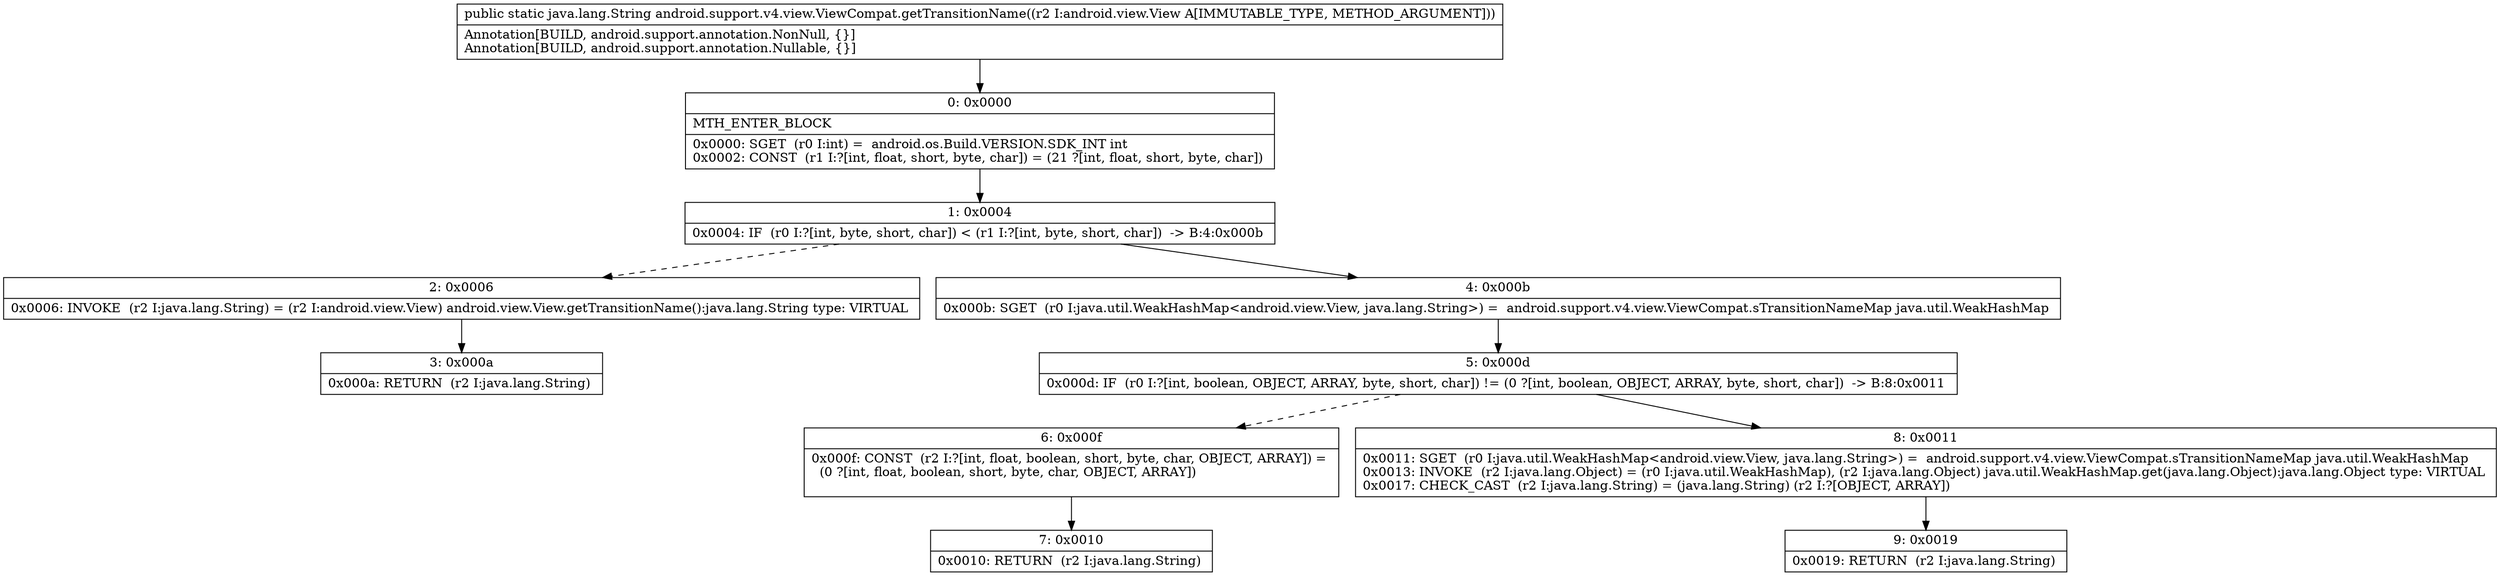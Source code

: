 digraph "CFG forandroid.support.v4.view.ViewCompat.getTransitionName(Landroid\/view\/View;)Ljava\/lang\/String;" {
Node_0 [shape=record,label="{0\:\ 0x0000|MTH_ENTER_BLOCK\l|0x0000: SGET  (r0 I:int) =  android.os.Build.VERSION.SDK_INT int \l0x0002: CONST  (r1 I:?[int, float, short, byte, char]) = (21 ?[int, float, short, byte, char]) \l}"];
Node_1 [shape=record,label="{1\:\ 0x0004|0x0004: IF  (r0 I:?[int, byte, short, char]) \< (r1 I:?[int, byte, short, char])  \-\> B:4:0x000b \l}"];
Node_2 [shape=record,label="{2\:\ 0x0006|0x0006: INVOKE  (r2 I:java.lang.String) = (r2 I:android.view.View) android.view.View.getTransitionName():java.lang.String type: VIRTUAL \l}"];
Node_3 [shape=record,label="{3\:\ 0x000a|0x000a: RETURN  (r2 I:java.lang.String) \l}"];
Node_4 [shape=record,label="{4\:\ 0x000b|0x000b: SGET  (r0 I:java.util.WeakHashMap\<android.view.View, java.lang.String\>) =  android.support.v4.view.ViewCompat.sTransitionNameMap java.util.WeakHashMap \l}"];
Node_5 [shape=record,label="{5\:\ 0x000d|0x000d: IF  (r0 I:?[int, boolean, OBJECT, ARRAY, byte, short, char]) != (0 ?[int, boolean, OBJECT, ARRAY, byte, short, char])  \-\> B:8:0x0011 \l}"];
Node_6 [shape=record,label="{6\:\ 0x000f|0x000f: CONST  (r2 I:?[int, float, boolean, short, byte, char, OBJECT, ARRAY]) = \l  (0 ?[int, float, boolean, short, byte, char, OBJECT, ARRAY])\l \l}"];
Node_7 [shape=record,label="{7\:\ 0x0010|0x0010: RETURN  (r2 I:java.lang.String) \l}"];
Node_8 [shape=record,label="{8\:\ 0x0011|0x0011: SGET  (r0 I:java.util.WeakHashMap\<android.view.View, java.lang.String\>) =  android.support.v4.view.ViewCompat.sTransitionNameMap java.util.WeakHashMap \l0x0013: INVOKE  (r2 I:java.lang.Object) = (r0 I:java.util.WeakHashMap), (r2 I:java.lang.Object) java.util.WeakHashMap.get(java.lang.Object):java.lang.Object type: VIRTUAL \l0x0017: CHECK_CAST  (r2 I:java.lang.String) = (java.lang.String) (r2 I:?[OBJECT, ARRAY]) \l}"];
Node_9 [shape=record,label="{9\:\ 0x0019|0x0019: RETURN  (r2 I:java.lang.String) \l}"];
MethodNode[shape=record,label="{public static java.lang.String android.support.v4.view.ViewCompat.getTransitionName((r2 I:android.view.View A[IMMUTABLE_TYPE, METHOD_ARGUMENT]))  | Annotation[BUILD, android.support.annotation.NonNull, \{\}]\lAnnotation[BUILD, android.support.annotation.Nullable, \{\}]\l}"];
MethodNode -> Node_0;
Node_0 -> Node_1;
Node_1 -> Node_2[style=dashed];
Node_1 -> Node_4;
Node_2 -> Node_3;
Node_4 -> Node_5;
Node_5 -> Node_6[style=dashed];
Node_5 -> Node_8;
Node_6 -> Node_7;
Node_8 -> Node_9;
}

